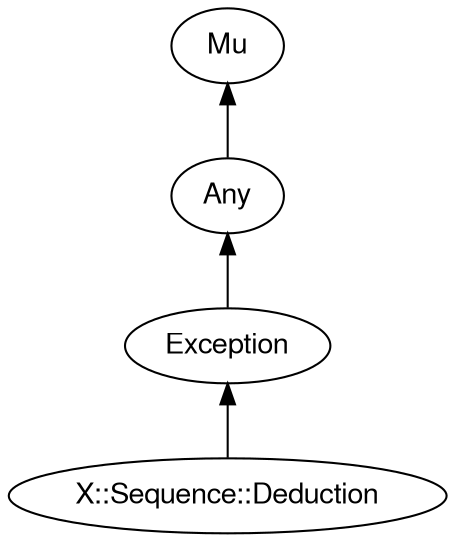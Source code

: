 digraph "perl6-type-graph" {
    rankdir=BT;
    splines=polyline;
    overlap=false; 
    graph [truecolor=true bgcolor="#FFFFFF"];
    // Types
    "X::Sequence::Deduction" [color="#000000", fontcolor="#000000", href="/type/X::Sequence::Deduction", fontname="FreeSans"];
    "Mu" [color="#000000", fontcolor="#000000", href="/type/Mu", fontname="FreeSans"];
    "Any" [color="#000000", fontcolor="#000000", href="/type/Any", fontname="FreeSans"];
    "Exception" [color="#000000", fontcolor="#000000", href="/type/Exception", fontname="FreeSans"];

    // Superclasses
    "X::Sequence::Deduction" -> "Exception" [color="#000000"];
    "Any" -> "Mu" [color="#000000"];
    "Exception" -> "Any" [color="#000000"];

    // Roles
}
